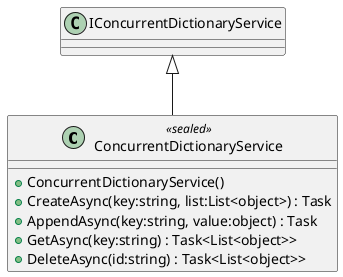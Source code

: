 @startuml
class ConcurrentDictionaryService <<sealed>> {
    + ConcurrentDictionaryService()
    + CreateAsync(key:string, list:List<object>) : Task
    + AppendAsync(key:string, value:object) : Task
    + GetAsync(key:string) : Task<List<object>>
    + DeleteAsync(id:string) : Task<List<object>>
}
IConcurrentDictionaryService <|-- ConcurrentDictionaryService
@enduml
